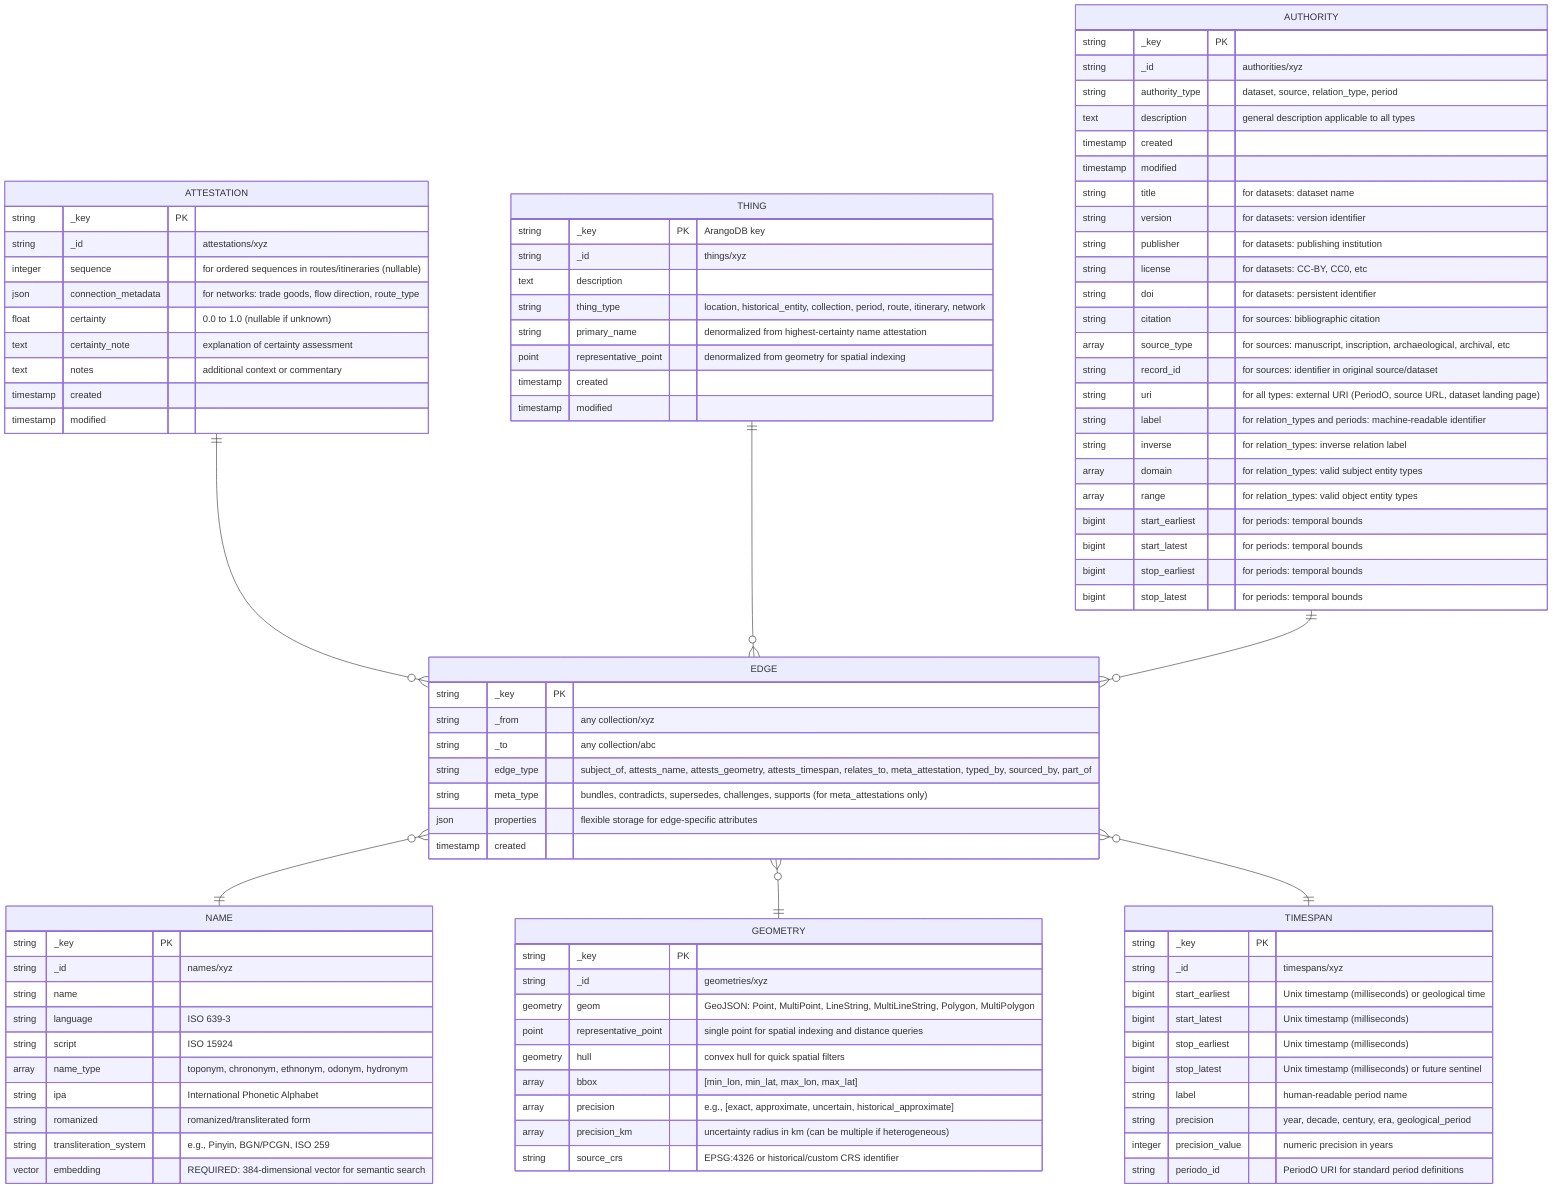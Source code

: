erDiagram
%% Single edge collection connecting all entities
    ATTESTATION ||--o{ EDGE : ""
    THING ||--o{ EDGE : ""
    AUTHORITY ||--o{ EDGE : ""

%% Single unified edge collection
    EDGE {
        string _key PK
        string _from "any collection/xyz"
        string _to "any collection/abc"
        string edge_type "subject_of, attests_name, attests_geometry, attests_timespan, relates_to, meta_attestation, typed_by, sourced_by, part_of"
        string meta_type "bundles, contradicts, supersedes, challenges, supports (for meta_attestations only)"
        json properties "flexible storage for edge-specific attributes"
        timestamp created
    }

    EDGE }o--|| NAME : ""
    EDGE }o--|| GEOMETRY : ""
    EDGE }o--|| TIMESPAN : ""

%% Core entity collections (document collections - vertices/nodes)
    THING {
        string _key PK "ArangoDB key"
        string _id "things/xyz"
        text description
        string thing_type "location, historical_entity, collection, period, route, itinerary, network"
        string primary_name "denormalized from highest-certainty name attestation"
        point representative_point "denormalized from geometry for spatial indexing"
        timestamp created
        timestamp modified
    }
    NAME {
        string _key PK
        string _id "names/xyz"
        string name
        string language "ISO 639-3"
        string script "ISO 15924"
        array name_type "toponym, chrononym, ethnonym, odonym, hydronym"
        string ipa "International Phonetic Alphabet"
        string romanized "romanized/transliterated form"
        string transliteration_system "e.g., Pinyin, BGN/PCGN, ISO 259"
        vector embedding "REQUIRED: 384-dimensional vector for semantic search"
    }
    TIMESPAN {
        string _key PK
        string _id "timespans/xyz"
        bigint start_earliest "Unix timestamp (milliseconds) or geological time"
        bigint start_latest "Unix timestamp (milliseconds)"
        bigint stop_earliest "Unix timestamp (milliseconds)"
        bigint stop_latest "Unix timestamp (milliseconds) or future sentinel"
        string label "human-readable period name"
        string precision "year, decade, century, era, geological_period"
        integer precision_value "numeric precision in years"
        string periodo_id "PeriodO URI for standard period definitions"
    }
    ATTESTATION {
        string _key PK
        string _id "attestations/xyz"
        integer sequence "for ordered sequences in routes/itineraries (nullable)"
        json connection_metadata "for networks: trade goods, flow direction, route_type"
        float certainty "0.0 to 1.0 (nullable if unknown)"
        text certainty_note "explanation of certainty assessment"
        text notes "additional context or commentary"
        timestamp created
        timestamp modified
    }
    GEOMETRY {
        string _key PK
        string _id "geometries/xyz"
        geometry geom "GeoJSON: Point, MultiPoint, LineString, MultiLineString, Polygon, MultiPolygon"
        point representative_point "single point for spatial indexing and distance queries"
        geometry hull "convex hull for quick spatial filters"
        array bbox "[min_lon, min_lat, max_lon, max_lat]"
        array precision "e.g., [exact, approximate, uncertain, historical_approximate]"
        array precision_km "uncertainty radius in km (can be multiple if heterogeneous)"
        string source_crs "EPSG:4326 or historical/custom CRS identifier"
    }
%% Authority collection (single table inheritance)
    AUTHORITY {
        string _key PK
        string _id "authorities/xyz"
        string authority_type "dataset, source, relation_type, period"
        text description "general description applicable to all types"
        timestamp created
        timestamp modified
        string title "for datasets: dataset name"
        string version "for datasets: version identifier"
        string publisher "for datasets: publishing institution"
        string license "for datasets: CC-BY, CC0, etc"
        string doi "for datasets: persistent identifier"
        string citation "for sources: bibliographic citation"
        array source_type "for sources: manuscript, inscription, archaeological, archival, etc"
        string record_id "for sources: identifier in original source/dataset"
        string uri "for all types: external URI (PeriodO, source URL, dataset landing page)"
        string label "for relation_types and periods: machine-readable identifier"
        string inverse "for relation_types: inverse relation label"
        array domain "for relation_types: valid subject entity types"
        array range "for relation_types: valid object entity types"
        bigint start_earliest "for periods: temporal bounds"
        bigint start_latest "for periods: temporal bounds"
        bigint stop_earliest "for periods: temporal bounds"
        bigint stop_latest "for periods: temporal bounds"
    }